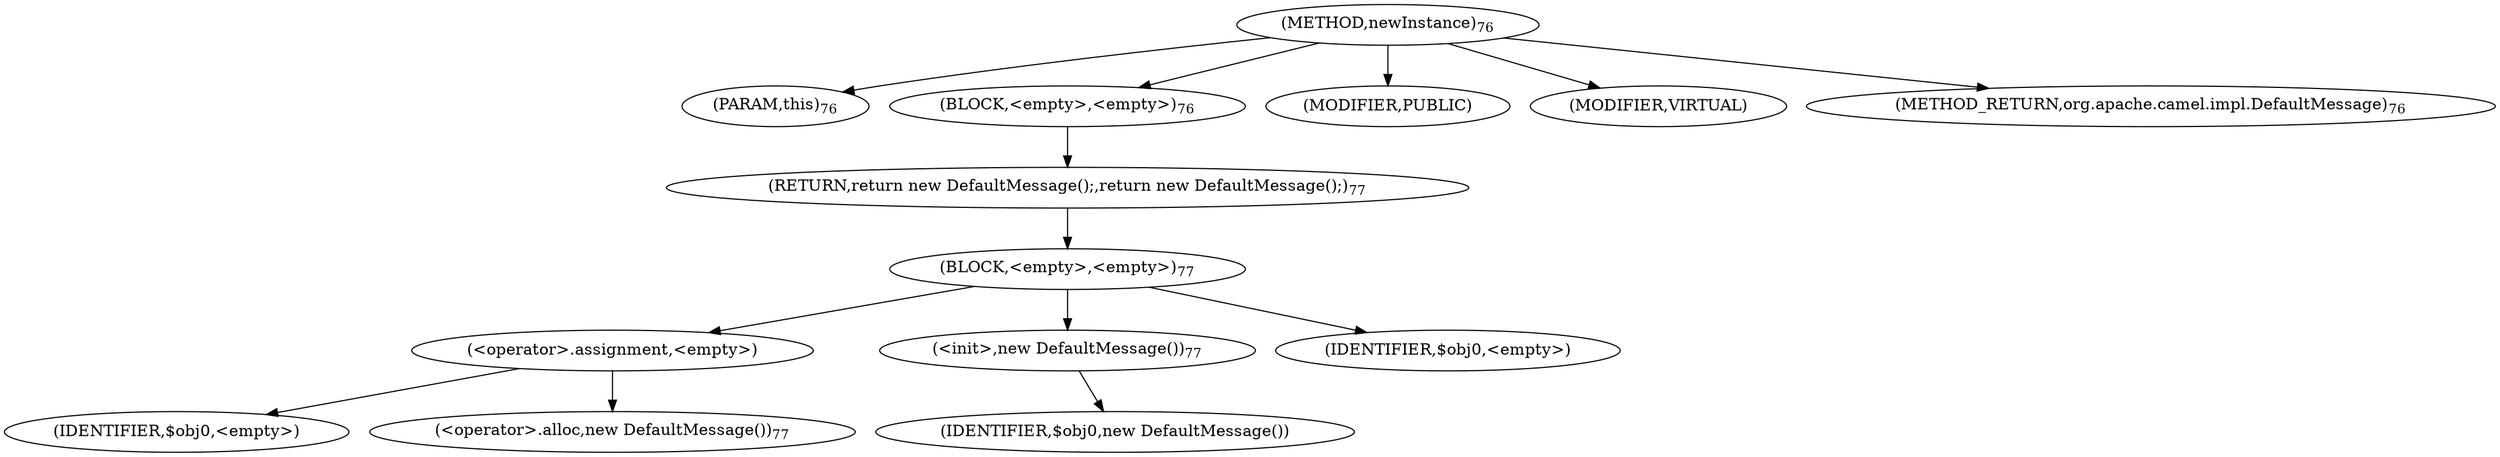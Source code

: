 digraph "newInstance" {  
"183" [label = <(METHOD,newInstance)<SUB>76</SUB>> ]
"184" [label = <(PARAM,this)<SUB>76</SUB>> ]
"185" [label = <(BLOCK,&lt;empty&gt;,&lt;empty&gt;)<SUB>76</SUB>> ]
"186" [label = <(RETURN,return new DefaultMessage();,return new DefaultMessage();)<SUB>77</SUB>> ]
"187" [label = <(BLOCK,&lt;empty&gt;,&lt;empty&gt;)<SUB>77</SUB>> ]
"188" [label = <(&lt;operator&gt;.assignment,&lt;empty&gt;)> ]
"189" [label = <(IDENTIFIER,$obj0,&lt;empty&gt;)> ]
"190" [label = <(&lt;operator&gt;.alloc,new DefaultMessage())<SUB>77</SUB>> ]
"191" [label = <(&lt;init&gt;,new DefaultMessage())<SUB>77</SUB>> ]
"192" [label = <(IDENTIFIER,$obj0,new DefaultMessage())> ]
"193" [label = <(IDENTIFIER,$obj0,&lt;empty&gt;)> ]
"194" [label = <(MODIFIER,PUBLIC)> ]
"195" [label = <(MODIFIER,VIRTUAL)> ]
"196" [label = <(METHOD_RETURN,org.apache.camel.impl.DefaultMessage)<SUB>76</SUB>> ]
  "183" -> "184" 
  "183" -> "185" 
  "183" -> "194" 
  "183" -> "195" 
  "183" -> "196" 
  "185" -> "186" 
  "186" -> "187" 
  "187" -> "188" 
  "187" -> "191" 
  "187" -> "193" 
  "188" -> "189" 
  "188" -> "190" 
  "191" -> "192" 
}
